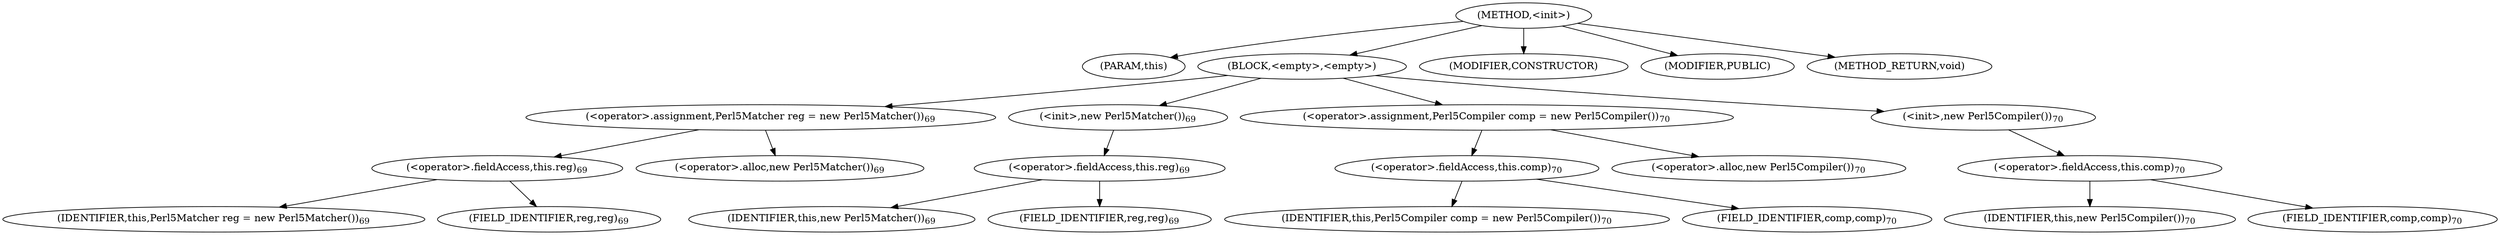 digraph "&lt;init&gt;" {  
"130" [label = <(METHOD,&lt;init&gt;)> ]
"131" [label = <(PARAM,this)> ]
"132" [label = <(BLOCK,&lt;empty&gt;,&lt;empty&gt;)> ]
"133" [label = <(&lt;operator&gt;.assignment,Perl5Matcher reg = new Perl5Matcher())<SUB>69</SUB>> ]
"134" [label = <(&lt;operator&gt;.fieldAccess,this.reg)<SUB>69</SUB>> ]
"135" [label = <(IDENTIFIER,this,Perl5Matcher reg = new Perl5Matcher())<SUB>69</SUB>> ]
"136" [label = <(FIELD_IDENTIFIER,reg,reg)<SUB>69</SUB>> ]
"137" [label = <(&lt;operator&gt;.alloc,new Perl5Matcher())<SUB>69</SUB>> ]
"138" [label = <(&lt;init&gt;,new Perl5Matcher())<SUB>69</SUB>> ]
"139" [label = <(&lt;operator&gt;.fieldAccess,this.reg)<SUB>69</SUB>> ]
"140" [label = <(IDENTIFIER,this,new Perl5Matcher())<SUB>69</SUB>> ]
"141" [label = <(FIELD_IDENTIFIER,reg,reg)<SUB>69</SUB>> ]
"142" [label = <(&lt;operator&gt;.assignment,Perl5Compiler comp = new Perl5Compiler())<SUB>70</SUB>> ]
"143" [label = <(&lt;operator&gt;.fieldAccess,this.comp)<SUB>70</SUB>> ]
"144" [label = <(IDENTIFIER,this,Perl5Compiler comp = new Perl5Compiler())<SUB>70</SUB>> ]
"145" [label = <(FIELD_IDENTIFIER,comp,comp)<SUB>70</SUB>> ]
"146" [label = <(&lt;operator&gt;.alloc,new Perl5Compiler())<SUB>70</SUB>> ]
"147" [label = <(&lt;init&gt;,new Perl5Compiler())<SUB>70</SUB>> ]
"148" [label = <(&lt;operator&gt;.fieldAccess,this.comp)<SUB>70</SUB>> ]
"149" [label = <(IDENTIFIER,this,new Perl5Compiler())<SUB>70</SUB>> ]
"150" [label = <(FIELD_IDENTIFIER,comp,comp)<SUB>70</SUB>> ]
"151" [label = <(MODIFIER,CONSTRUCTOR)> ]
"152" [label = <(MODIFIER,PUBLIC)> ]
"153" [label = <(METHOD_RETURN,void)> ]
  "130" -> "131" 
  "130" -> "132" 
  "130" -> "151" 
  "130" -> "152" 
  "130" -> "153" 
  "132" -> "133" 
  "132" -> "138" 
  "132" -> "142" 
  "132" -> "147" 
  "133" -> "134" 
  "133" -> "137" 
  "134" -> "135" 
  "134" -> "136" 
  "138" -> "139" 
  "139" -> "140" 
  "139" -> "141" 
  "142" -> "143" 
  "142" -> "146" 
  "143" -> "144" 
  "143" -> "145" 
  "147" -> "148" 
  "148" -> "149" 
  "148" -> "150" 
}
